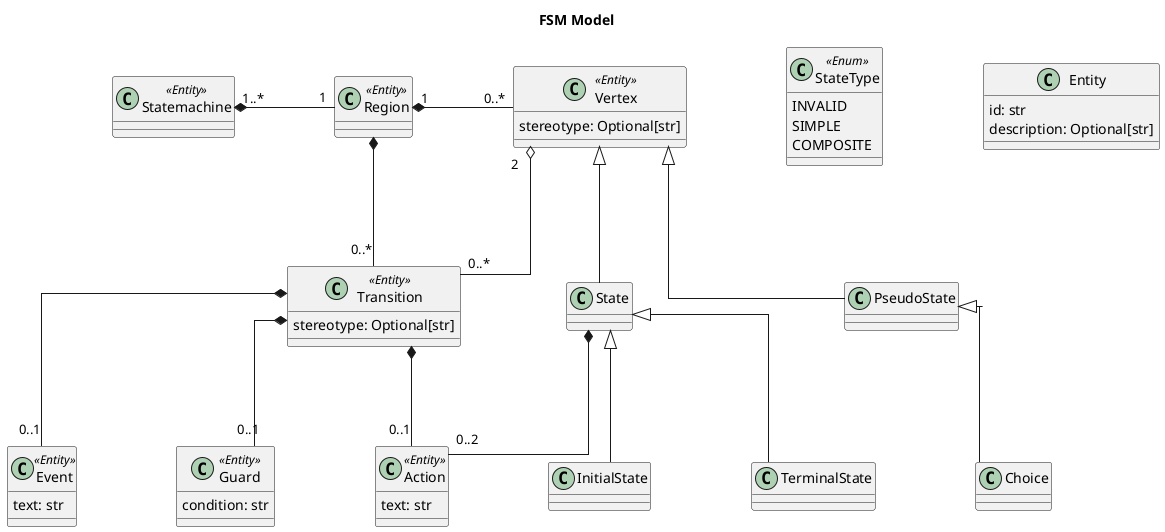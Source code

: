 @startuml

' Use orthoganal arrows
skinparam linetype ortho
' Set box spacing in the X plane
skinparam nodesep 100
' Set box spacing in the Y plane
skinparam ranksep 100

title FSM Model

' Classes
class StateType <<Enum>> {
    INVALID
    SIMPLE
    COMPOSITE
}
class Entity {
    id: str
    description: Optional[str]
}
class Statemachine <<Entity>> {

}
class Region <<Entity>>
class Vertex <<Entity>> {
    stereotype: Optional[str]
}
class State {

}
class InitialState
class TerminalState
class PseudoState {

}
class Choice
class Transition <<Entity>> {
    stereotype: Optional[str]
}
class Event <<Entity>> {
    text: str
}
class Guard <<Entity>> {
    condition: str
}
class Action <<Entity>> {
    text: str
}
' Statemachine relations
Statemachine "1..*" *-right- "1" Region

' Region relations
Region "1" *-right- "0..*" Vertex
Region *-- "0..*" Transition

' Vertex relations
Vertex "2" o-- "0..*" Transition

' State relations
Vertex <|-- State
State *-- "0..2" Action 
State <|-- InitialState
State <|-- TerminalState

' Psuedostate relations
Vertex <|-- PseudoState
PseudoState <|-- Choice

' Transition relations
Transition *-- "0..1" Event
Transition *-- "0..1" Guard
Transition *-- "0..1" Action

@enduml